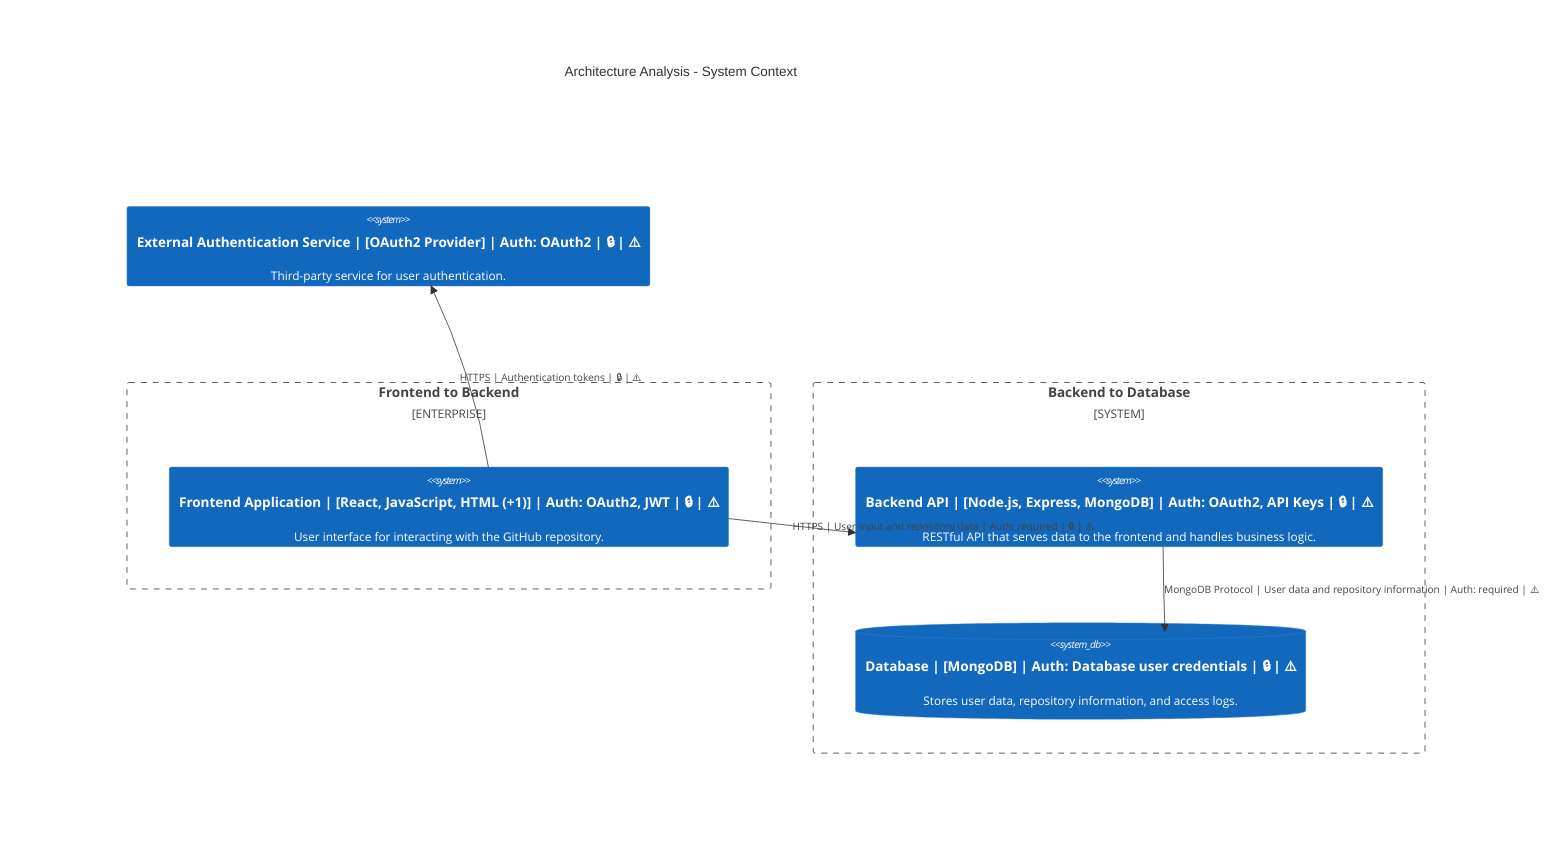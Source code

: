 C4Context
    title Architecture Analysis - System Context
    Enterprise_Boundary(tb_Frontend_to_Backend, "Frontend to Backend") {
        System(Frontend_Application, "Frontend Application | [React, JavaScript, HTML (+1)] | Auth: OAuth2, JWT | 🔒 | ⚠️", "User interface for interacting with the GitHub repository.")
        System(Backend_API, "Backend API | [Node.js, Express, MongoDB] | Auth: OAuth2, API Keys | 🔒 | ⚠️", "RESTful API that serves data to the frontend and handles business logic.")
    }
    System_Boundary(tb_Backend_to_Database, "Backend to Database") {
        System(Backend_API, "Backend API | [Node.js, Express, MongoDB] | Auth: OAuth2, API Keys | 🔒 | ⚠️", "RESTful API that serves data to the frontend and handles business logic.")
        SystemDb(Database, "Database | [MongoDB] | Auth: Database user credentials | 🔒 | ⚠️", "Stores user data, repository information, and access logs.")
    }
    System(External_Authentication_Service, "External Authentication Service | [OAuth2 Provider] | Auth: OAuth2 | 🔒 | ⚠️", "Third-party service for user authentication.")

    Rel(Frontend_Application, Backend_API, "HTTPS | User input and repository data | Auth: required | 🔒 | ⚠️")
    Rel(Backend_API, Database, "MongoDB Protocol | User data and repository information | Auth: required | ⚠️")
    Rel(Frontend_Application, External_Authentication_Service, "HTTPS | Authentication tokens | 🔒 | ⚠️")